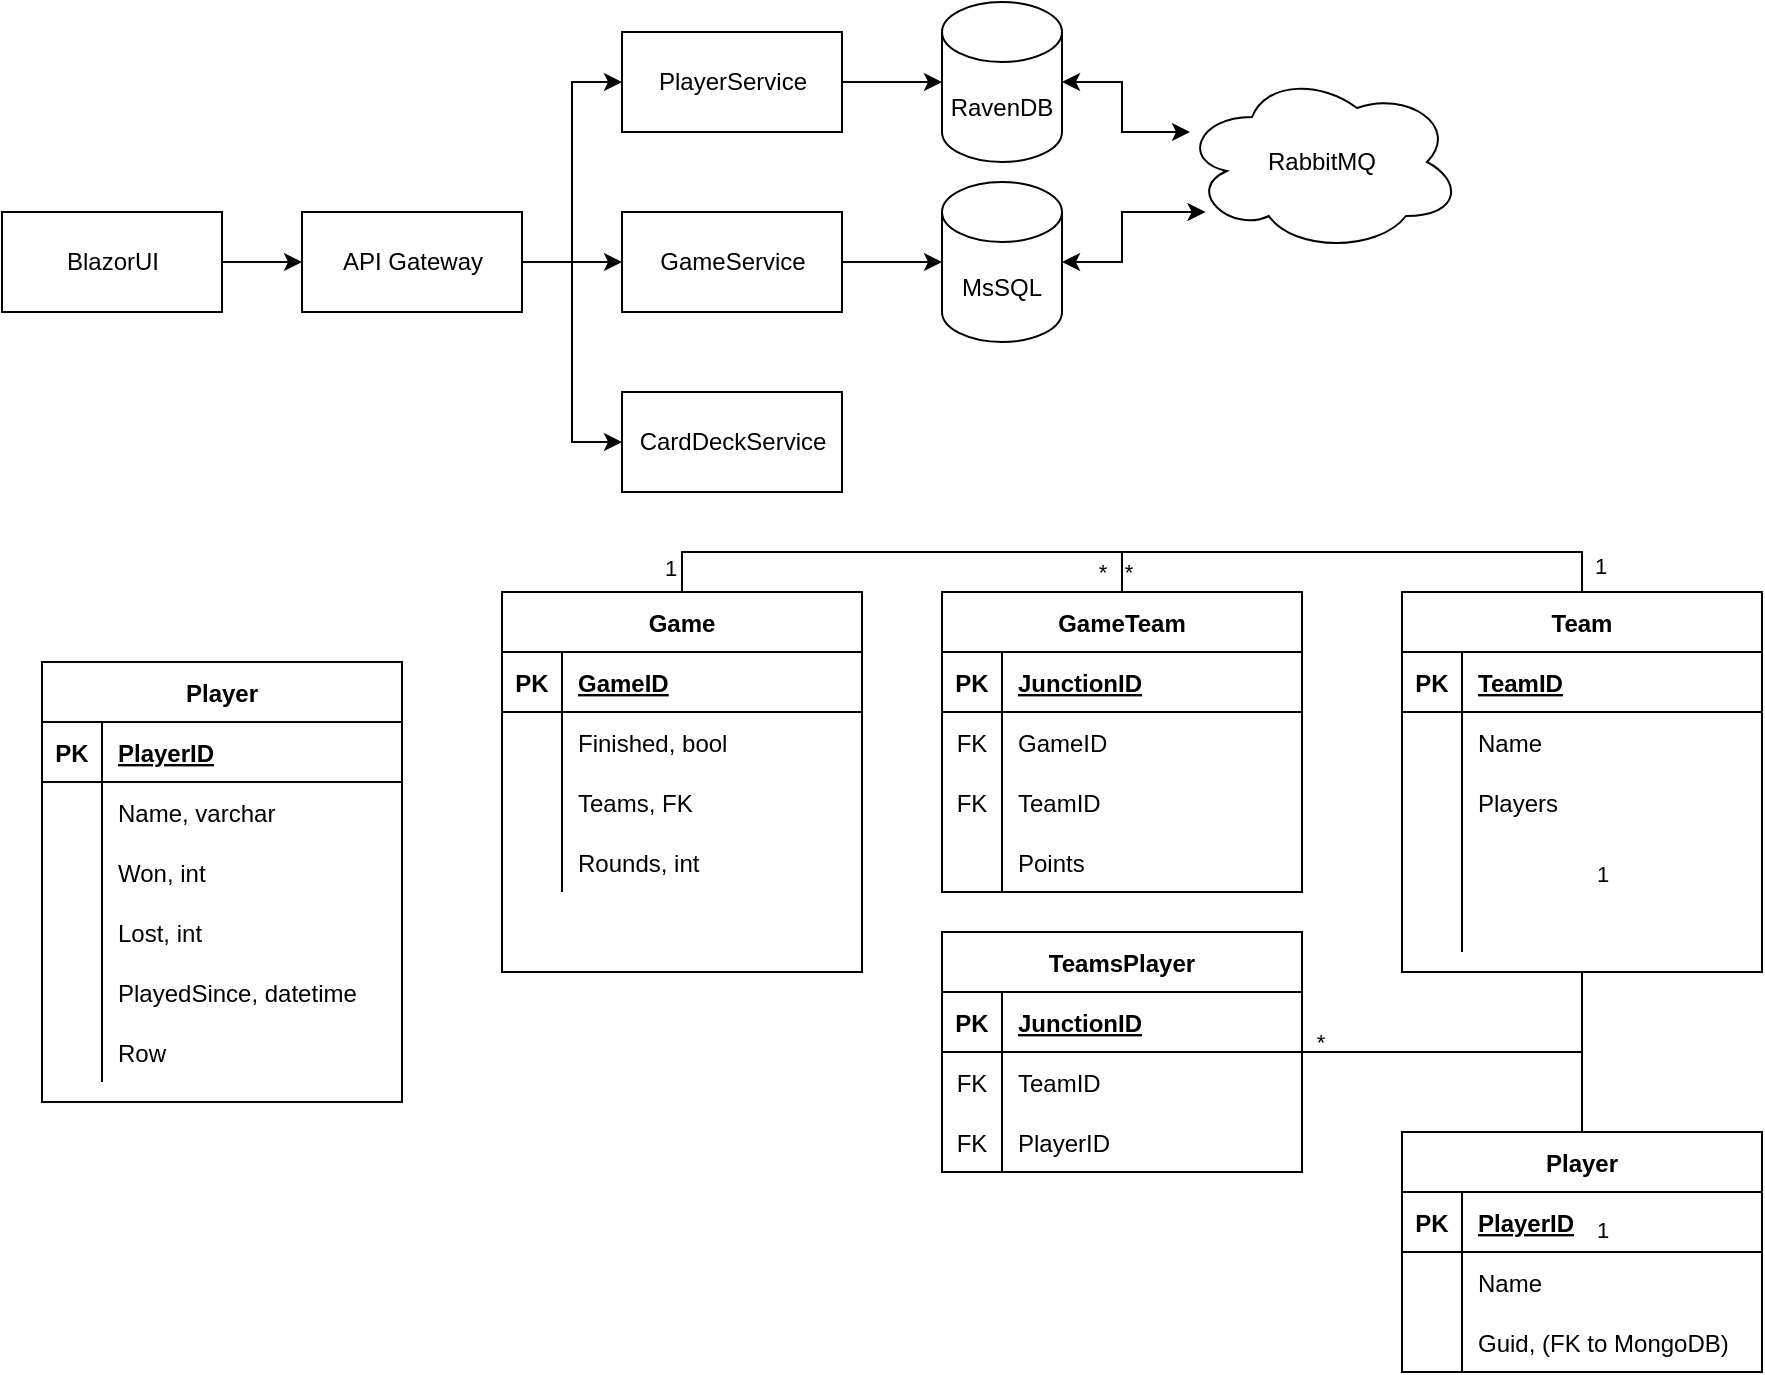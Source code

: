 <mxfile version="15.7.3" type="device"><diagram id="UjgrurDv_rPw00lhU1Y4" name="Side-1"><mxGraphModel dx="760" dy="707" grid="1" gridSize="10" guides="1" tooltips="1" connect="1" arrows="1" fold="1" page="1" pageScale="1" pageWidth="827" pageHeight="1169" math="0" shadow="0"><root><mxCell id="0"/><mxCell id="1" parent="0"/><mxCell id="bXcUQfJf2Ak8ywifQzJ0-9" value="" style="edgeStyle=orthogonalEdgeStyle;rounded=0;orthogonalLoop=1;jettySize=auto;html=1;" parent="1" source="bXcUQfJf2Ak8ywifQzJ0-1" target="bXcUQfJf2Ak8ywifQzJ0-2" edge="1"><mxGeometry relative="1" as="geometry"/></mxCell><mxCell id="bXcUQfJf2Ak8ywifQzJ0-1" value="BlazorUI" style="html=1;" parent="1" vertex="1"><mxGeometry x="10" y="250" width="110" height="50" as="geometry"/></mxCell><mxCell id="bXcUQfJf2Ak8ywifQzJ0-10" value="" style="edgeStyle=orthogonalEdgeStyle;rounded=0;orthogonalLoop=1;jettySize=auto;html=1;entryX=0;entryY=0.5;entryDx=0;entryDy=0;" parent="1" source="bXcUQfJf2Ak8ywifQzJ0-2" target="bXcUQfJf2Ak8ywifQzJ0-3" edge="1"><mxGeometry relative="1" as="geometry"/></mxCell><mxCell id="bXcUQfJf2Ak8ywifQzJ0-2" value="API Gateway" style="html=1;" parent="1" vertex="1"><mxGeometry x="160" y="250" width="110" height="50" as="geometry"/></mxCell><mxCell id="bXcUQfJf2Ak8ywifQzJ0-14" value="" style="edgeStyle=orthogonalEdgeStyle;rounded=0;orthogonalLoop=1;jettySize=auto;html=1;startArrow=none;startFill=0;endArrow=classic;endFill=1;" parent="1" source="bXcUQfJf2Ak8ywifQzJ0-3" target="bXcUQfJf2Ak8ywifQzJ0-6" edge="1"><mxGeometry relative="1" as="geometry"/></mxCell><mxCell id="bXcUQfJf2Ak8ywifQzJ0-3" value="PlayerService" style="html=1;" parent="1" vertex="1"><mxGeometry x="320" y="160" width="110" height="50" as="geometry"/></mxCell><mxCell id="bXcUQfJf2Ak8ywifQzJ0-11" value="" style="edgeStyle=orthogonalEdgeStyle;rounded=0;orthogonalLoop=1;jettySize=auto;html=1;endArrow=none;endFill=0;startArrow=classic;startFill=1;" parent="1" source="bXcUQfJf2Ak8ywifQzJ0-4" target="bXcUQfJf2Ak8ywifQzJ0-2" edge="1"><mxGeometry relative="1" as="geometry"/></mxCell><mxCell id="bXcUQfJf2Ak8ywifQzJ0-13" value="" style="edgeStyle=orthogonalEdgeStyle;rounded=0;orthogonalLoop=1;jettySize=auto;html=1;startArrow=none;startFill=0;endArrow=classic;endFill=1;" parent="1" source="bXcUQfJf2Ak8ywifQzJ0-4" target="bXcUQfJf2Ak8ywifQzJ0-8" edge="1"><mxGeometry relative="1" as="geometry"/></mxCell><mxCell id="bXcUQfJf2Ak8ywifQzJ0-4" value="GameService" style="html=1;" parent="1" vertex="1"><mxGeometry x="320" y="250" width="110" height="50" as="geometry"/></mxCell><mxCell id="bXcUQfJf2Ak8ywifQzJ0-12" style="edgeStyle=orthogonalEdgeStyle;rounded=0;orthogonalLoop=1;jettySize=auto;html=1;entryX=1;entryY=0.5;entryDx=0;entryDy=0;startArrow=classic;startFill=1;endArrow=none;endFill=0;" parent="1" source="bXcUQfJf2Ak8ywifQzJ0-5" target="bXcUQfJf2Ak8ywifQzJ0-2" edge="1"><mxGeometry relative="1" as="geometry"/></mxCell><mxCell id="bXcUQfJf2Ak8ywifQzJ0-5" value="CardDeckService" style="html=1;" parent="1" vertex="1"><mxGeometry x="320" y="340" width="110" height="50" as="geometry"/></mxCell><mxCell id="bXcUQfJf2Ak8ywifQzJ0-6" value="RavenDB" style="shape=cylinder3;whiteSpace=wrap;html=1;boundedLbl=1;backgroundOutline=1;size=15;direction=east;" parent="1" vertex="1"><mxGeometry x="480" y="145" width="60" height="80" as="geometry"/></mxCell><mxCell id="bXcUQfJf2Ak8ywifQzJ0-16" value="" style="edgeStyle=orthogonalEdgeStyle;rounded=0;orthogonalLoop=1;jettySize=auto;html=1;startArrow=classic;startFill=1;endArrow=classic;endFill=1;" parent="1" source="bXcUQfJf2Ak8ywifQzJ0-8" target="bXcUQfJf2Ak8ywifQzJ0-15" edge="1"><mxGeometry relative="1" as="geometry"><Array as="points"><mxPoint x="570" y="275"/><mxPoint x="570" y="250"/></Array></mxGeometry></mxCell><mxCell id="bXcUQfJf2Ak8ywifQzJ0-8" value="MsSQL" style="shape=cylinder3;whiteSpace=wrap;html=1;boundedLbl=1;backgroundOutline=1;size=15;direction=east;" parent="1" vertex="1"><mxGeometry x="480" y="235" width="60" height="80" as="geometry"/></mxCell><mxCell id="bXcUQfJf2Ak8ywifQzJ0-17" style="edgeStyle=orthogonalEdgeStyle;rounded=0;orthogonalLoop=1;jettySize=auto;html=1;entryX=1;entryY=0.5;entryDx=0;entryDy=0;entryPerimeter=0;startArrow=classic;startFill=1;endArrow=classic;endFill=1;" parent="1" source="bXcUQfJf2Ak8ywifQzJ0-15" target="bXcUQfJf2Ak8ywifQzJ0-6" edge="1"><mxGeometry relative="1" as="geometry"><Array as="points"><mxPoint x="570" y="210"/><mxPoint x="570" y="185"/></Array></mxGeometry></mxCell><mxCell id="bXcUQfJf2Ak8ywifQzJ0-15" value="RabbitMQ" style="ellipse;shape=cloud;whiteSpace=wrap;html=1;" parent="1" vertex="1"><mxGeometry x="600" y="180" width="140" height="90" as="geometry"/></mxCell><mxCell id="bXcUQfJf2Ak8ywifQzJ0-18" value="Player" style="shape=table;startSize=30;container=1;collapsible=1;childLayout=tableLayout;fixedRows=1;rowLines=0;fontStyle=1;align=center;resizeLast=1;" parent="1" vertex="1"><mxGeometry x="30" y="475" width="180" height="220" as="geometry"/></mxCell><mxCell id="bXcUQfJf2Ak8ywifQzJ0-19" value="" style="shape=partialRectangle;collapsible=0;dropTarget=0;pointerEvents=0;fillColor=none;top=0;left=0;bottom=1;right=0;points=[[0,0.5],[1,0.5]];portConstraint=eastwest;" parent="bXcUQfJf2Ak8ywifQzJ0-18" vertex="1"><mxGeometry y="30" width="180" height="30" as="geometry"/></mxCell><mxCell id="bXcUQfJf2Ak8ywifQzJ0-20" value="PK" style="shape=partialRectangle;connectable=0;fillColor=none;top=0;left=0;bottom=0;right=0;fontStyle=1;overflow=hidden;" parent="bXcUQfJf2Ak8ywifQzJ0-19" vertex="1"><mxGeometry width="30" height="30" as="geometry"><mxRectangle width="30" height="30" as="alternateBounds"/></mxGeometry></mxCell><mxCell id="bXcUQfJf2Ak8ywifQzJ0-21" value="PlayerID" style="shape=partialRectangle;connectable=0;fillColor=none;top=0;left=0;bottom=0;right=0;align=left;spacingLeft=6;fontStyle=5;overflow=hidden;" parent="bXcUQfJf2Ak8ywifQzJ0-19" vertex="1"><mxGeometry x="30" width="150" height="30" as="geometry"><mxRectangle width="150" height="30" as="alternateBounds"/></mxGeometry></mxCell><mxCell id="bXcUQfJf2Ak8ywifQzJ0-22" value="" style="shape=partialRectangle;collapsible=0;dropTarget=0;pointerEvents=0;fillColor=none;top=0;left=0;bottom=0;right=0;points=[[0,0.5],[1,0.5]];portConstraint=eastwest;" parent="bXcUQfJf2Ak8ywifQzJ0-18" vertex="1"><mxGeometry y="60" width="180" height="30" as="geometry"/></mxCell><mxCell id="bXcUQfJf2Ak8ywifQzJ0-23" value="" style="shape=partialRectangle;connectable=0;fillColor=none;top=0;left=0;bottom=0;right=0;editable=1;overflow=hidden;" parent="bXcUQfJf2Ak8ywifQzJ0-22" vertex="1"><mxGeometry width="30" height="30" as="geometry"><mxRectangle width="30" height="30" as="alternateBounds"/></mxGeometry></mxCell><mxCell id="bXcUQfJf2Ak8ywifQzJ0-24" value="Name, varchar" style="shape=partialRectangle;connectable=0;fillColor=none;top=0;left=0;bottom=0;right=0;align=left;spacingLeft=6;overflow=hidden;" parent="bXcUQfJf2Ak8ywifQzJ0-22" vertex="1"><mxGeometry x="30" width="150" height="30" as="geometry"><mxRectangle width="150" height="30" as="alternateBounds"/></mxGeometry></mxCell><mxCell id="bXcUQfJf2Ak8ywifQzJ0-25" value="" style="shape=partialRectangle;collapsible=0;dropTarget=0;pointerEvents=0;fillColor=none;top=0;left=0;bottom=0;right=0;points=[[0,0.5],[1,0.5]];portConstraint=eastwest;" parent="bXcUQfJf2Ak8ywifQzJ0-18" vertex="1"><mxGeometry y="90" width="180" height="30" as="geometry"/></mxCell><mxCell id="bXcUQfJf2Ak8ywifQzJ0-26" value="" style="shape=partialRectangle;connectable=0;fillColor=none;top=0;left=0;bottom=0;right=0;editable=1;overflow=hidden;" parent="bXcUQfJf2Ak8ywifQzJ0-25" vertex="1"><mxGeometry width="30" height="30" as="geometry"><mxRectangle width="30" height="30" as="alternateBounds"/></mxGeometry></mxCell><mxCell id="bXcUQfJf2Ak8ywifQzJ0-27" value="Won, int" style="shape=partialRectangle;connectable=0;fillColor=none;top=0;left=0;bottom=0;right=0;align=left;spacingLeft=6;overflow=hidden;" parent="bXcUQfJf2Ak8ywifQzJ0-25" vertex="1"><mxGeometry x="30" width="150" height="30" as="geometry"><mxRectangle width="150" height="30" as="alternateBounds"/></mxGeometry></mxCell><mxCell id="bXcUQfJf2Ak8ywifQzJ0-31" value="" style="shape=partialRectangle;collapsible=0;dropTarget=0;pointerEvents=0;fillColor=none;top=0;left=0;bottom=0;right=0;points=[[0,0.5],[1,0.5]];portConstraint=eastwest;" parent="bXcUQfJf2Ak8ywifQzJ0-18" vertex="1"><mxGeometry y="120" width="180" height="30" as="geometry"/></mxCell><mxCell id="bXcUQfJf2Ak8ywifQzJ0-32" value="" style="shape=partialRectangle;connectable=0;fillColor=none;top=0;left=0;bottom=0;right=0;editable=1;overflow=hidden;" parent="bXcUQfJf2Ak8ywifQzJ0-31" vertex="1"><mxGeometry width="30" height="30" as="geometry"><mxRectangle width="30" height="30" as="alternateBounds"/></mxGeometry></mxCell><mxCell id="bXcUQfJf2Ak8ywifQzJ0-33" value="Lost, int" style="shape=partialRectangle;connectable=0;fillColor=none;top=0;left=0;bottom=0;right=0;align=left;spacingLeft=6;overflow=hidden;" parent="bXcUQfJf2Ak8ywifQzJ0-31" vertex="1"><mxGeometry x="30" width="150" height="30" as="geometry"><mxRectangle width="150" height="30" as="alternateBounds"/></mxGeometry></mxCell><mxCell id="bXcUQfJf2Ak8ywifQzJ0-28" value="" style="shape=partialRectangle;collapsible=0;dropTarget=0;pointerEvents=0;fillColor=none;top=0;left=0;bottom=0;right=0;points=[[0,0.5],[1,0.5]];portConstraint=eastwest;" parent="bXcUQfJf2Ak8ywifQzJ0-18" vertex="1"><mxGeometry y="150" width="180" height="30" as="geometry"/></mxCell><mxCell id="bXcUQfJf2Ak8ywifQzJ0-29" value="" style="shape=partialRectangle;connectable=0;fillColor=none;top=0;left=0;bottom=0;right=0;editable=1;overflow=hidden;" parent="bXcUQfJf2Ak8ywifQzJ0-28" vertex="1"><mxGeometry width="30" height="30" as="geometry"><mxRectangle width="30" height="30" as="alternateBounds"/></mxGeometry></mxCell><mxCell id="bXcUQfJf2Ak8ywifQzJ0-30" value="PlayedSince, datetime" style="shape=partialRectangle;connectable=0;fillColor=none;top=0;left=0;bottom=0;right=0;align=left;spacingLeft=6;overflow=hidden;" parent="bXcUQfJf2Ak8ywifQzJ0-28" vertex="1"><mxGeometry x="30" width="150" height="30" as="geometry"><mxRectangle width="150" height="30" as="alternateBounds"/></mxGeometry></mxCell><mxCell id="bXcUQfJf2Ak8ywifQzJ0-34" value="" style="shape=partialRectangle;collapsible=0;dropTarget=0;pointerEvents=0;fillColor=none;top=0;left=0;bottom=0;right=0;points=[[0,0.5],[1,0.5]];portConstraint=eastwest;" parent="bXcUQfJf2Ak8ywifQzJ0-18" vertex="1"><mxGeometry y="180" width="180" height="30" as="geometry"/></mxCell><mxCell id="bXcUQfJf2Ak8ywifQzJ0-35" value="" style="shape=partialRectangle;connectable=0;fillColor=none;top=0;left=0;bottom=0;right=0;editable=1;overflow=hidden;" parent="bXcUQfJf2Ak8ywifQzJ0-34" vertex="1"><mxGeometry width="30" height="30" as="geometry"><mxRectangle width="30" height="30" as="alternateBounds"/></mxGeometry></mxCell><mxCell id="bXcUQfJf2Ak8ywifQzJ0-36" value="Row" style="shape=partialRectangle;connectable=0;fillColor=none;top=0;left=0;bottom=0;right=0;align=left;spacingLeft=6;overflow=hidden;" parent="bXcUQfJf2Ak8ywifQzJ0-34" vertex="1"><mxGeometry x="30" width="150" height="30" as="geometry"><mxRectangle width="150" height="30" as="alternateBounds"/></mxGeometry></mxCell><mxCell id="bXcUQfJf2Ak8ywifQzJ0-75" value="" style="edgeStyle=orthogonalEdgeStyle;rounded=0;orthogonalLoop=1;jettySize=auto;html=1;startArrow=none;startFill=0;endArrow=none;endFill=0;exitX=0.5;exitY=0;exitDx=0;exitDy=0;entryX=0.5;entryY=0;entryDx=0;entryDy=0;" parent="1" source="tTZa-ckKOl1tWyVDk97w-17" target="bXcUQfJf2Ak8ywifQzJ0-56" edge="1"><mxGeometry relative="1" as="geometry"><mxPoint x="680" y="510" as="sourcePoint"/></mxGeometry></mxCell><mxCell id="bXcUQfJf2Ak8ywifQzJ0-76" value="*" style="edgeLabel;html=1;align=center;verticalAlign=middle;resizable=0;points=[];" parent="bXcUQfJf2Ak8ywifQzJ0-75" vertex="1" connectable="0"><mxGeometry x="-0.6" y="-1" relative="1" as="geometry"><mxPoint x="-31" y="9" as="offset"/></mxGeometry></mxCell><mxCell id="bXcUQfJf2Ak8ywifQzJ0-77" value="*" style="edgeLabel;html=1;align=center;verticalAlign=middle;resizable=0;points=[];" parent="bXcUQfJf2Ak8ywifQzJ0-75" vertex="1" connectable="0"><mxGeometry x="0.7" y="1" relative="1" as="geometry"><mxPoint x="-220" y="11" as="offset"/></mxGeometry></mxCell><mxCell id="tTZa-ckKOl1tWyVDk97w-30" value="" style="edgeStyle=orthogonalEdgeStyle;rounded=0;orthogonalLoop=1;jettySize=auto;html=1;endArrow=none;endFill=0;entryX=0.5;entryY=0;entryDx=0;entryDy=0;exitX=0.5;exitY=0;exitDx=0;exitDy=0;" edge="1" parent="1" source="bXcUQfJf2Ak8ywifQzJ0-37" target="tTZa-ckKOl1tWyVDk97w-17"><mxGeometry relative="1" as="geometry"/></mxCell><mxCell id="bXcUQfJf2Ak8ywifQzJ0-37" value="Game" style="shape=table;startSize=30;container=1;collapsible=1;childLayout=tableLayout;fixedRows=1;rowLines=0;fontStyle=1;align=center;resizeLast=1;" parent="1" vertex="1"><mxGeometry x="260" y="440" width="180" height="190" as="geometry"/></mxCell><mxCell id="bXcUQfJf2Ak8ywifQzJ0-38" value="" style="shape=partialRectangle;collapsible=0;dropTarget=0;pointerEvents=0;fillColor=none;top=0;left=0;bottom=1;right=0;points=[[0,0.5],[1,0.5]];portConstraint=eastwest;" parent="bXcUQfJf2Ak8ywifQzJ0-37" vertex="1"><mxGeometry y="30" width="180" height="30" as="geometry"/></mxCell><mxCell id="bXcUQfJf2Ak8ywifQzJ0-39" value="PK" style="shape=partialRectangle;connectable=0;fillColor=none;top=0;left=0;bottom=0;right=0;fontStyle=1;overflow=hidden;" parent="bXcUQfJf2Ak8ywifQzJ0-38" vertex="1"><mxGeometry width="30" height="30" as="geometry"><mxRectangle width="30" height="30" as="alternateBounds"/></mxGeometry></mxCell><mxCell id="bXcUQfJf2Ak8ywifQzJ0-40" value="GameID" style="shape=partialRectangle;connectable=0;fillColor=none;top=0;left=0;bottom=0;right=0;align=left;spacingLeft=6;fontStyle=5;overflow=hidden;" parent="bXcUQfJf2Ak8ywifQzJ0-38" vertex="1"><mxGeometry x="30" width="150" height="30" as="geometry"><mxRectangle width="150" height="30" as="alternateBounds"/></mxGeometry></mxCell><mxCell id="bXcUQfJf2Ak8ywifQzJ0-41" value="" style="shape=partialRectangle;collapsible=0;dropTarget=0;pointerEvents=0;fillColor=none;top=0;left=0;bottom=0;right=0;points=[[0,0.5],[1,0.5]];portConstraint=eastwest;" parent="bXcUQfJf2Ak8ywifQzJ0-37" vertex="1"><mxGeometry y="60" width="180" height="30" as="geometry"/></mxCell><mxCell id="bXcUQfJf2Ak8ywifQzJ0-42" value="" style="shape=partialRectangle;connectable=0;fillColor=none;top=0;left=0;bottom=0;right=0;editable=1;overflow=hidden;" parent="bXcUQfJf2Ak8ywifQzJ0-41" vertex="1"><mxGeometry width="30" height="30" as="geometry"><mxRectangle width="30" height="30" as="alternateBounds"/></mxGeometry></mxCell><mxCell id="bXcUQfJf2Ak8ywifQzJ0-43" value="Finished, bool" style="shape=partialRectangle;connectable=0;fillColor=none;top=0;left=0;bottom=0;right=0;align=left;spacingLeft=6;overflow=hidden;" parent="bXcUQfJf2Ak8ywifQzJ0-41" vertex="1"><mxGeometry x="30" width="150" height="30" as="geometry"><mxRectangle width="150" height="30" as="alternateBounds"/></mxGeometry></mxCell><mxCell id="bXcUQfJf2Ak8ywifQzJ0-44" value="" style="shape=partialRectangle;collapsible=0;dropTarget=0;pointerEvents=0;fillColor=none;top=0;left=0;bottom=0;right=0;points=[[0,0.5],[1,0.5]];portConstraint=eastwest;" parent="bXcUQfJf2Ak8ywifQzJ0-37" vertex="1"><mxGeometry y="90" width="180" height="30" as="geometry"/></mxCell><mxCell id="bXcUQfJf2Ak8ywifQzJ0-45" value="" style="shape=partialRectangle;connectable=0;fillColor=none;top=0;left=0;bottom=0;right=0;editable=1;overflow=hidden;" parent="bXcUQfJf2Ak8ywifQzJ0-44" vertex="1"><mxGeometry width="30" height="30" as="geometry"><mxRectangle width="30" height="30" as="alternateBounds"/></mxGeometry></mxCell><mxCell id="bXcUQfJf2Ak8ywifQzJ0-46" value="Teams, FK" style="shape=partialRectangle;connectable=0;fillColor=none;top=0;left=0;bottom=0;right=0;align=left;spacingLeft=6;overflow=hidden;" parent="bXcUQfJf2Ak8ywifQzJ0-44" vertex="1"><mxGeometry x="30" width="150" height="30" as="geometry"><mxRectangle width="150" height="30" as="alternateBounds"/></mxGeometry></mxCell><mxCell id="bXcUQfJf2Ak8ywifQzJ0-47" value="" style="shape=partialRectangle;collapsible=0;dropTarget=0;pointerEvents=0;fillColor=none;top=0;left=0;bottom=0;right=0;points=[[0,0.5],[1,0.5]];portConstraint=eastwest;" parent="bXcUQfJf2Ak8ywifQzJ0-37" vertex="1"><mxGeometry y="120" width="180" height="30" as="geometry"/></mxCell><mxCell id="bXcUQfJf2Ak8ywifQzJ0-48" value="" style="shape=partialRectangle;connectable=0;fillColor=none;top=0;left=0;bottom=0;right=0;editable=1;overflow=hidden;" parent="bXcUQfJf2Ak8ywifQzJ0-47" vertex="1"><mxGeometry width="30" height="30" as="geometry"><mxRectangle width="30" height="30" as="alternateBounds"/></mxGeometry></mxCell><mxCell id="bXcUQfJf2Ak8ywifQzJ0-49" value="Rounds, int" style="shape=partialRectangle;connectable=0;fillColor=none;top=0;left=0;bottom=0;right=0;align=left;spacingLeft=6;overflow=hidden;" parent="bXcUQfJf2Ak8ywifQzJ0-47" vertex="1"><mxGeometry x="30" width="150" height="30" as="geometry"><mxRectangle width="150" height="30" as="alternateBounds"/></mxGeometry></mxCell><mxCell id="bXcUQfJf2Ak8ywifQzJ0-100" value="" style="edgeStyle=orthogonalEdgeStyle;rounded=0;orthogonalLoop=1;jettySize=auto;html=1;startArrow=none;startFill=0;endArrow=none;endFill=0;entryX=0.5;entryY=0;entryDx=0;entryDy=0;" parent="1" edge="1" target="bXcUQfJf2Ak8ywifQzJ0-84" source="tTZa-ckKOl1tWyVDk97w-33"><mxGeometry relative="1" as="geometry"><mxPoint x="850" y="730" as="sourcePoint"/><mxPoint x="609" y="730" as="targetPoint"/></mxGeometry></mxCell><mxCell id="bXcUQfJf2Ak8ywifQzJ0-101" value="1" style="edgeLabel;html=1;align=center;verticalAlign=middle;resizable=0;points=[];" parent="bXcUQfJf2Ak8ywifQzJ0-100" vertex="1" connectable="0"><mxGeometry x="0.673" y="1" relative="1" as="geometry"><mxPoint x="9" y="-100" as="offset"/></mxGeometry></mxCell><mxCell id="bXcUQfJf2Ak8ywifQzJ0-102" value="*" style="edgeLabel;html=1;align=center;verticalAlign=middle;resizable=0;points=[];" parent="bXcUQfJf2Ak8ywifQzJ0-100" vertex="1" connectable="0"><mxGeometry x="-0.527" relative="1" as="geometry"><mxPoint x="-34" y="-5" as="offset"/></mxGeometry></mxCell><mxCell id="tTZa-ckKOl1tWyVDk97w-49" value="" style="rounded=0;orthogonalLoop=1;jettySize=auto;html=1;endArrow=none;endFill=0;exitX=0.5;exitY=1;exitDx=0;exitDy=0;edgeStyle=orthogonalEdgeStyle;" edge="1" parent="1" source="bXcUQfJf2Ak8ywifQzJ0-56" target="tTZa-ckKOl1tWyVDk97w-33"><mxGeometry relative="1" as="geometry"><mxPoint x="730" y="670" as="targetPoint"/><Array as="points"><mxPoint x="800" y="670"/></Array></mxGeometry></mxCell><mxCell id="bXcUQfJf2Ak8ywifQzJ0-56" value="Team" style="shape=table;startSize=30;container=1;collapsible=1;childLayout=tableLayout;fixedRows=1;rowLines=0;fontStyle=1;align=center;resizeLast=1;" parent="1" vertex="1"><mxGeometry x="710" y="440" width="180" height="190" as="geometry"/></mxCell><mxCell id="bXcUQfJf2Ak8ywifQzJ0-57" value="" style="shape=partialRectangle;collapsible=0;dropTarget=0;pointerEvents=0;fillColor=none;top=0;left=0;bottom=1;right=0;points=[[0,0.5],[1,0.5]];portConstraint=eastwest;" parent="bXcUQfJf2Ak8ywifQzJ0-56" vertex="1"><mxGeometry y="30" width="180" height="30" as="geometry"/></mxCell><mxCell id="bXcUQfJf2Ak8ywifQzJ0-58" value="PK" style="shape=partialRectangle;connectable=0;fillColor=none;top=0;left=0;bottom=0;right=0;fontStyle=1;overflow=hidden;" parent="bXcUQfJf2Ak8ywifQzJ0-57" vertex="1"><mxGeometry width="30" height="30" as="geometry"><mxRectangle width="30" height="30" as="alternateBounds"/></mxGeometry></mxCell><mxCell id="bXcUQfJf2Ak8ywifQzJ0-59" value="TeamID" style="shape=partialRectangle;connectable=0;fillColor=none;top=0;left=0;bottom=0;right=0;align=left;spacingLeft=6;fontStyle=5;overflow=hidden;" parent="bXcUQfJf2Ak8ywifQzJ0-57" vertex="1"><mxGeometry x="30" width="150" height="30" as="geometry"><mxRectangle width="150" height="30" as="alternateBounds"/></mxGeometry></mxCell><mxCell id="bXcUQfJf2Ak8ywifQzJ0-60" value="" style="shape=partialRectangle;collapsible=0;dropTarget=0;pointerEvents=0;fillColor=none;top=0;left=0;bottom=0;right=0;points=[[0,0.5],[1,0.5]];portConstraint=eastwest;" parent="bXcUQfJf2Ak8ywifQzJ0-56" vertex="1"><mxGeometry y="60" width="180" height="30" as="geometry"/></mxCell><mxCell id="bXcUQfJf2Ak8ywifQzJ0-61" value="" style="shape=partialRectangle;connectable=0;fillColor=none;top=0;left=0;bottom=0;right=0;editable=1;overflow=hidden;" parent="bXcUQfJf2Ak8ywifQzJ0-60" vertex="1"><mxGeometry width="30" height="30" as="geometry"><mxRectangle width="30" height="30" as="alternateBounds"/></mxGeometry></mxCell><mxCell id="bXcUQfJf2Ak8ywifQzJ0-62" value="Name" style="shape=partialRectangle;connectable=0;fillColor=none;top=0;left=0;bottom=0;right=0;align=left;spacingLeft=6;overflow=hidden;" parent="bXcUQfJf2Ak8ywifQzJ0-60" vertex="1"><mxGeometry x="30" width="150" height="30" as="geometry"><mxRectangle width="150" height="30" as="alternateBounds"/></mxGeometry></mxCell><mxCell id="bXcUQfJf2Ak8ywifQzJ0-63" value="" style="shape=partialRectangle;collapsible=0;dropTarget=0;pointerEvents=0;fillColor=none;top=0;left=0;bottom=0;right=0;points=[[0,0.5],[1,0.5]];portConstraint=eastwest;" parent="bXcUQfJf2Ak8ywifQzJ0-56" vertex="1"><mxGeometry y="90" width="180" height="30" as="geometry"/></mxCell><mxCell id="bXcUQfJf2Ak8ywifQzJ0-64" value="" style="shape=partialRectangle;connectable=0;fillColor=none;top=0;left=0;bottom=0;right=0;editable=1;overflow=hidden;" parent="bXcUQfJf2Ak8ywifQzJ0-63" vertex="1"><mxGeometry width="30" height="30" as="geometry"><mxRectangle width="30" height="30" as="alternateBounds"/></mxGeometry></mxCell><mxCell id="bXcUQfJf2Ak8ywifQzJ0-65" value="Players" style="shape=partialRectangle;connectable=0;fillColor=none;top=0;left=0;bottom=0;right=0;align=left;spacingLeft=6;overflow=hidden;" parent="bXcUQfJf2Ak8ywifQzJ0-63" vertex="1"><mxGeometry x="30" width="150" height="30" as="geometry"><mxRectangle width="150" height="30" as="alternateBounds"/></mxGeometry></mxCell><mxCell id="bXcUQfJf2Ak8ywifQzJ0-78" value="" style="shape=partialRectangle;collapsible=0;dropTarget=0;pointerEvents=0;fillColor=none;top=0;left=0;bottom=0;right=0;points=[[0,0.5],[1,0.5]];portConstraint=eastwest;" parent="bXcUQfJf2Ak8ywifQzJ0-56" vertex="1"><mxGeometry y="120" width="180" height="30" as="geometry"/></mxCell><mxCell id="bXcUQfJf2Ak8ywifQzJ0-79" value="" style="shape=partialRectangle;connectable=0;fillColor=none;top=0;left=0;bottom=0;right=0;editable=1;overflow=hidden;" parent="bXcUQfJf2Ak8ywifQzJ0-78" vertex="1"><mxGeometry width="30" height="30" as="geometry"><mxRectangle width="30" height="30" as="alternateBounds"/></mxGeometry></mxCell><mxCell id="bXcUQfJf2Ak8ywifQzJ0-80" value="" style="shape=partialRectangle;connectable=0;fillColor=none;top=0;left=0;bottom=0;right=0;align=left;spacingLeft=6;overflow=hidden;" parent="bXcUQfJf2Ak8ywifQzJ0-78" vertex="1"><mxGeometry x="30" width="150" height="30" as="geometry"><mxRectangle width="150" height="30" as="alternateBounds"/></mxGeometry></mxCell><mxCell id="bXcUQfJf2Ak8ywifQzJ0-81" value="" style="shape=partialRectangle;collapsible=0;dropTarget=0;pointerEvents=0;fillColor=none;top=0;left=0;bottom=0;right=0;points=[[0,0.5],[1,0.5]];portConstraint=eastwest;" parent="bXcUQfJf2Ak8ywifQzJ0-56" vertex="1"><mxGeometry y="150" width="180" height="30" as="geometry"/></mxCell><mxCell id="bXcUQfJf2Ak8ywifQzJ0-82" value="" style="shape=partialRectangle;connectable=0;fillColor=none;top=0;left=0;bottom=0;right=0;editable=1;overflow=hidden;" parent="bXcUQfJf2Ak8ywifQzJ0-81" vertex="1"><mxGeometry width="30" height="30" as="geometry"><mxRectangle width="30" height="30" as="alternateBounds"/></mxGeometry></mxCell><mxCell id="bXcUQfJf2Ak8ywifQzJ0-83" value="" style="shape=partialRectangle;connectable=0;fillColor=none;top=0;left=0;bottom=0;right=0;align=left;spacingLeft=6;overflow=hidden;" parent="bXcUQfJf2Ak8ywifQzJ0-81" vertex="1"><mxGeometry x="30" width="150" height="30" as="geometry"><mxRectangle width="150" height="30" as="alternateBounds"/></mxGeometry></mxCell><mxCell id="bXcUQfJf2Ak8ywifQzJ0-84" value="Player" style="shape=table;startSize=30;container=1;collapsible=1;childLayout=tableLayout;fixedRows=1;rowLines=0;fontStyle=1;align=center;resizeLast=1;" parent="1" vertex="1"><mxGeometry x="710" y="710" width="180" height="120" as="geometry"/></mxCell><mxCell id="bXcUQfJf2Ak8ywifQzJ0-85" value="" style="shape=partialRectangle;collapsible=0;dropTarget=0;pointerEvents=0;fillColor=none;top=0;left=0;bottom=1;right=0;points=[[0,0.5],[1,0.5]];portConstraint=eastwest;" parent="bXcUQfJf2Ak8ywifQzJ0-84" vertex="1"><mxGeometry y="30" width="180" height="30" as="geometry"/></mxCell><mxCell id="bXcUQfJf2Ak8ywifQzJ0-86" value="PK" style="shape=partialRectangle;connectable=0;fillColor=none;top=0;left=0;bottom=0;right=0;fontStyle=1;overflow=hidden;" parent="bXcUQfJf2Ak8ywifQzJ0-85" vertex="1"><mxGeometry width="30" height="30" as="geometry"><mxRectangle width="30" height="30" as="alternateBounds"/></mxGeometry></mxCell><mxCell id="bXcUQfJf2Ak8ywifQzJ0-87" value="PlayerID" style="shape=partialRectangle;connectable=0;fillColor=none;top=0;left=0;bottom=0;right=0;align=left;spacingLeft=6;fontStyle=5;overflow=hidden;" parent="bXcUQfJf2Ak8ywifQzJ0-85" vertex="1"><mxGeometry x="30" width="150" height="30" as="geometry"><mxRectangle width="150" height="30" as="alternateBounds"/></mxGeometry></mxCell><mxCell id="bXcUQfJf2Ak8ywifQzJ0-88" value="" style="shape=partialRectangle;collapsible=0;dropTarget=0;pointerEvents=0;fillColor=none;top=0;left=0;bottom=0;right=0;points=[[0,0.5],[1,0.5]];portConstraint=eastwest;" parent="bXcUQfJf2Ak8ywifQzJ0-84" vertex="1"><mxGeometry y="60" width="180" height="30" as="geometry"/></mxCell><mxCell id="bXcUQfJf2Ak8ywifQzJ0-89" value="" style="shape=partialRectangle;connectable=0;fillColor=none;top=0;left=0;bottom=0;right=0;editable=1;overflow=hidden;" parent="bXcUQfJf2Ak8ywifQzJ0-88" vertex="1"><mxGeometry width="30" height="30" as="geometry"><mxRectangle width="30" height="30" as="alternateBounds"/></mxGeometry></mxCell><mxCell id="bXcUQfJf2Ak8ywifQzJ0-90" value="Name" style="shape=partialRectangle;connectable=0;fillColor=none;top=0;left=0;bottom=0;right=0;align=left;spacingLeft=6;overflow=hidden;" parent="bXcUQfJf2Ak8ywifQzJ0-88" vertex="1"><mxGeometry x="30" width="150" height="30" as="geometry"><mxRectangle width="150" height="30" as="alternateBounds"/></mxGeometry></mxCell><mxCell id="tTZa-ckKOl1tWyVDk97w-11" value="" style="shape=partialRectangle;collapsible=0;dropTarget=0;pointerEvents=0;fillColor=none;top=0;left=0;bottom=0;right=0;points=[[0,0.5],[1,0.5]];portConstraint=eastwest;" vertex="1" parent="bXcUQfJf2Ak8ywifQzJ0-84"><mxGeometry y="90" width="180" height="30" as="geometry"/></mxCell><mxCell id="tTZa-ckKOl1tWyVDk97w-12" value="" style="shape=partialRectangle;connectable=0;fillColor=none;top=0;left=0;bottom=0;right=0;editable=1;overflow=hidden;" vertex="1" parent="tTZa-ckKOl1tWyVDk97w-11"><mxGeometry width="30" height="30" as="geometry"><mxRectangle width="30" height="30" as="alternateBounds"/></mxGeometry></mxCell><mxCell id="tTZa-ckKOl1tWyVDk97w-13" value="Guid, (FK to MongoDB)" style="shape=partialRectangle;connectable=0;fillColor=none;top=0;left=0;bottom=0;right=0;align=left;spacingLeft=6;overflow=hidden;" vertex="1" parent="tTZa-ckKOl1tWyVDk97w-11"><mxGeometry x="30" width="150" height="30" as="geometry"><mxRectangle width="150" height="30" as="alternateBounds"/></mxGeometry></mxCell><mxCell id="tTZa-ckKOl1tWyVDk97w-17" value="GameTeam" style="shape=table;startSize=30;container=1;collapsible=1;childLayout=tableLayout;fixedRows=1;rowLines=0;fontStyle=1;align=center;resizeLast=1;" vertex="1" parent="1"><mxGeometry x="480" y="440" width="180" height="150" as="geometry"/></mxCell><mxCell id="tTZa-ckKOl1tWyVDk97w-18" value="" style="shape=partialRectangle;collapsible=0;dropTarget=0;pointerEvents=0;fillColor=none;top=0;left=0;bottom=1;right=0;points=[[0,0.5],[1,0.5]];portConstraint=eastwest;" vertex="1" parent="tTZa-ckKOl1tWyVDk97w-17"><mxGeometry y="30" width="180" height="30" as="geometry"/></mxCell><mxCell id="tTZa-ckKOl1tWyVDk97w-19" value="PK" style="shape=partialRectangle;connectable=0;fillColor=none;top=0;left=0;bottom=0;right=0;fontStyle=1;overflow=hidden;" vertex="1" parent="tTZa-ckKOl1tWyVDk97w-18"><mxGeometry width="30" height="30" as="geometry"><mxRectangle width="30" height="30" as="alternateBounds"/></mxGeometry></mxCell><mxCell id="tTZa-ckKOl1tWyVDk97w-20" value="JunctionID" style="shape=partialRectangle;connectable=0;fillColor=none;top=0;left=0;bottom=0;right=0;align=left;spacingLeft=6;fontStyle=5;overflow=hidden;" vertex="1" parent="tTZa-ckKOl1tWyVDk97w-18"><mxGeometry x="30" width="150" height="30" as="geometry"><mxRectangle width="150" height="30" as="alternateBounds"/></mxGeometry></mxCell><mxCell id="tTZa-ckKOl1tWyVDk97w-21" value="" style="shape=partialRectangle;collapsible=0;dropTarget=0;pointerEvents=0;fillColor=none;top=0;left=0;bottom=0;right=0;points=[[0,0.5],[1,0.5]];portConstraint=eastwest;" vertex="1" parent="tTZa-ckKOl1tWyVDk97w-17"><mxGeometry y="60" width="180" height="30" as="geometry"/></mxCell><mxCell id="tTZa-ckKOl1tWyVDk97w-22" value="FK" style="shape=partialRectangle;connectable=0;fillColor=none;top=0;left=0;bottom=0;right=0;editable=1;overflow=hidden;" vertex="1" parent="tTZa-ckKOl1tWyVDk97w-21"><mxGeometry width="30" height="30" as="geometry"><mxRectangle width="30" height="30" as="alternateBounds"/></mxGeometry></mxCell><mxCell id="tTZa-ckKOl1tWyVDk97w-23" value="GameID" style="shape=partialRectangle;connectable=0;fillColor=none;top=0;left=0;bottom=0;right=0;align=left;spacingLeft=6;overflow=hidden;" vertex="1" parent="tTZa-ckKOl1tWyVDk97w-21"><mxGeometry x="30" width="150" height="30" as="geometry"><mxRectangle width="150" height="30" as="alternateBounds"/></mxGeometry></mxCell><mxCell id="tTZa-ckKOl1tWyVDk97w-24" value="" style="shape=partialRectangle;collapsible=0;dropTarget=0;pointerEvents=0;fillColor=none;top=0;left=0;bottom=0;right=0;points=[[0,0.5],[1,0.5]];portConstraint=eastwest;" vertex="1" parent="tTZa-ckKOl1tWyVDk97w-17"><mxGeometry y="90" width="180" height="30" as="geometry"/></mxCell><mxCell id="tTZa-ckKOl1tWyVDk97w-25" value="FK" style="shape=partialRectangle;connectable=0;fillColor=none;top=0;left=0;bottom=0;right=0;editable=1;overflow=hidden;" vertex="1" parent="tTZa-ckKOl1tWyVDk97w-24"><mxGeometry width="30" height="30" as="geometry"><mxRectangle width="30" height="30" as="alternateBounds"/></mxGeometry></mxCell><mxCell id="tTZa-ckKOl1tWyVDk97w-26" value="TeamID" style="shape=partialRectangle;connectable=0;fillColor=none;top=0;left=0;bottom=0;right=0;align=left;spacingLeft=6;overflow=hidden;" vertex="1" parent="tTZa-ckKOl1tWyVDk97w-24"><mxGeometry x="30" width="150" height="30" as="geometry"><mxRectangle width="150" height="30" as="alternateBounds"/></mxGeometry></mxCell><mxCell id="tTZa-ckKOl1tWyVDk97w-27" value="" style="shape=partialRectangle;collapsible=0;dropTarget=0;pointerEvents=0;fillColor=none;top=0;left=0;bottom=0;right=0;points=[[0,0.5],[1,0.5]];portConstraint=eastwest;" vertex="1" parent="tTZa-ckKOl1tWyVDk97w-17"><mxGeometry y="120" width="180" height="30" as="geometry"/></mxCell><mxCell id="tTZa-ckKOl1tWyVDk97w-28" value="" style="shape=partialRectangle;connectable=0;fillColor=none;top=0;left=0;bottom=0;right=0;editable=1;overflow=hidden;" vertex="1" parent="tTZa-ckKOl1tWyVDk97w-27"><mxGeometry width="30" height="30" as="geometry"><mxRectangle width="30" height="30" as="alternateBounds"/></mxGeometry></mxCell><mxCell id="tTZa-ckKOl1tWyVDk97w-29" value="Points" style="shape=partialRectangle;connectable=0;fillColor=none;top=0;left=0;bottom=0;right=0;align=left;spacingLeft=6;overflow=hidden;" vertex="1" parent="tTZa-ckKOl1tWyVDk97w-27"><mxGeometry x="30" width="150" height="30" as="geometry"><mxRectangle width="150" height="30" as="alternateBounds"/></mxGeometry></mxCell><mxCell id="tTZa-ckKOl1tWyVDk97w-31" value="1" style="edgeLabel;html=1;align=center;verticalAlign=middle;resizable=0;points=[];" vertex="1" connectable="0" parent="1"><mxGeometry x="806" y="780.286" as="geometry"><mxPoint x="-462" y="-353" as="offset"/></mxGeometry></mxCell><mxCell id="tTZa-ckKOl1tWyVDk97w-32" value="1" style="edgeLabel;html=1;align=center;verticalAlign=middle;resizable=0;points=[];" vertex="1" connectable="0" parent="1"><mxGeometry x="820" y="789.286" as="geometry"><mxPoint x="-11" y="-363" as="offset"/></mxGeometry></mxCell><mxCell id="tTZa-ckKOl1tWyVDk97w-33" value="TeamsPlayer" style="shape=table;startSize=30;container=1;collapsible=1;childLayout=tableLayout;fixedRows=1;rowLines=0;fontStyle=1;align=center;resizeLast=1;" vertex="1" parent="1"><mxGeometry x="480" y="610" width="180" height="120" as="geometry"/></mxCell><mxCell id="tTZa-ckKOl1tWyVDk97w-34" value="" style="shape=partialRectangle;collapsible=0;dropTarget=0;pointerEvents=0;fillColor=none;top=0;left=0;bottom=1;right=0;points=[[0,0.5],[1,0.5]];portConstraint=eastwest;" vertex="1" parent="tTZa-ckKOl1tWyVDk97w-33"><mxGeometry y="30" width="180" height="30" as="geometry"/></mxCell><mxCell id="tTZa-ckKOl1tWyVDk97w-35" value="PK" style="shape=partialRectangle;connectable=0;fillColor=none;top=0;left=0;bottom=0;right=0;fontStyle=1;overflow=hidden;" vertex="1" parent="tTZa-ckKOl1tWyVDk97w-34"><mxGeometry width="30" height="30" as="geometry"><mxRectangle width="30" height="30" as="alternateBounds"/></mxGeometry></mxCell><mxCell id="tTZa-ckKOl1tWyVDk97w-36" value="JunctionID" style="shape=partialRectangle;connectable=0;fillColor=none;top=0;left=0;bottom=0;right=0;align=left;spacingLeft=6;fontStyle=5;overflow=hidden;" vertex="1" parent="tTZa-ckKOl1tWyVDk97w-34"><mxGeometry x="30" width="150" height="30" as="geometry"><mxRectangle width="150" height="30" as="alternateBounds"/></mxGeometry></mxCell><mxCell id="tTZa-ckKOl1tWyVDk97w-37" value="" style="shape=partialRectangle;collapsible=0;dropTarget=0;pointerEvents=0;fillColor=none;top=0;left=0;bottom=0;right=0;points=[[0,0.5],[1,0.5]];portConstraint=eastwest;" vertex="1" parent="tTZa-ckKOl1tWyVDk97w-33"><mxGeometry y="60" width="180" height="30" as="geometry"/></mxCell><mxCell id="tTZa-ckKOl1tWyVDk97w-38" value="FK" style="shape=partialRectangle;connectable=0;fillColor=none;top=0;left=0;bottom=0;right=0;editable=1;overflow=hidden;" vertex="1" parent="tTZa-ckKOl1tWyVDk97w-37"><mxGeometry width="30" height="30" as="geometry"><mxRectangle width="30" height="30" as="alternateBounds"/></mxGeometry></mxCell><mxCell id="tTZa-ckKOl1tWyVDk97w-39" value="TeamID" style="shape=partialRectangle;connectable=0;fillColor=none;top=0;left=0;bottom=0;right=0;align=left;spacingLeft=6;overflow=hidden;" vertex="1" parent="tTZa-ckKOl1tWyVDk97w-37"><mxGeometry x="30" width="150" height="30" as="geometry"><mxRectangle width="150" height="30" as="alternateBounds"/></mxGeometry></mxCell><mxCell id="tTZa-ckKOl1tWyVDk97w-40" value="" style="shape=partialRectangle;collapsible=0;dropTarget=0;pointerEvents=0;fillColor=none;top=0;left=0;bottom=0;right=0;points=[[0,0.5],[1,0.5]];portConstraint=eastwest;" vertex="1" parent="tTZa-ckKOl1tWyVDk97w-33"><mxGeometry y="90" width="180" height="30" as="geometry"/></mxCell><mxCell id="tTZa-ckKOl1tWyVDk97w-41" value="FK" style="shape=partialRectangle;connectable=0;fillColor=none;top=0;left=0;bottom=0;right=0;editable=1;overflow=hidden;" vertex="1" parent="tTZa-ckKOl1tWyVDk97w-40"><mxGeometry width="30" height="30" as="geometry"><mxRectangle width="30" height="30" as="alternateBounds"/></mxGeometry></mxCell><mxCell id="tTZa-ckKOl1tWyVDk97w-42" value="PlayerID" style="shape=partialRectangle;connectable=0;fillColor=none;top=0;left=0;bottom=0;right=0;align=left;spacingLeft=6;overflow=hidden;" vertex="1" parent="tTZa-ckKOl1tWyVDk97w-40"><mxGeometry x="30" width="150" height="30" as="geometry"><mxRectangle width="150" height="30" as="alternateBounds"/></mxGeometry></mxCell><mxCell id="tTZa-ckKOl1tWyVDk97w-50" value="1" style="edgeLabel;html=1;align=center;verticalAlign=middle;resizable=0;points=[];" vertex="1" connectable="0" parent="1"><mxGeometry x="820" y="649.886" as="geometry"><mxPoint x="-10" y="109" as="offset"/></mxGeometry></mxCell></root></mxGraphModel></diagram></mxfile>